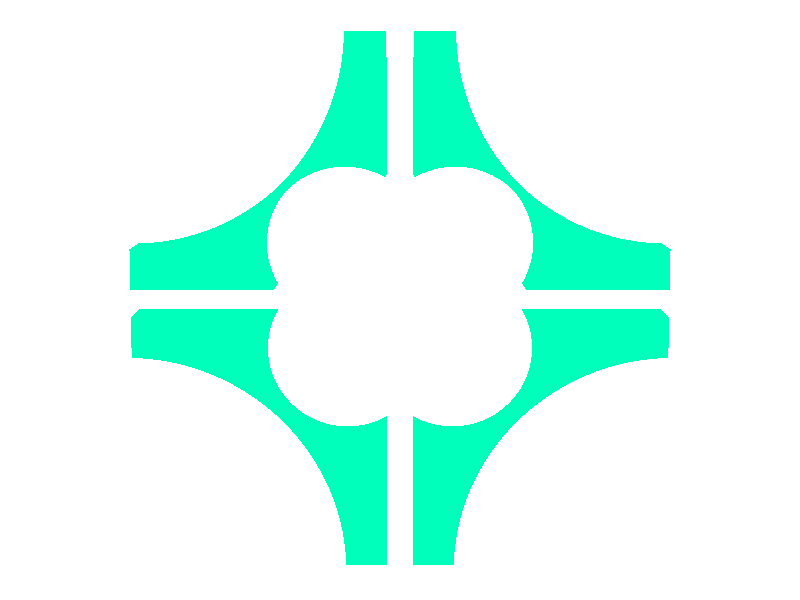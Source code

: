 #include "colors.inc"  
#include "shapes.inc"  
#include "shapes2.inc"  
#include "textures.inc"
#include "stones.inc"

/***************************************************************************/

#declare GlassWing = texture
   {
// for debug only 
    pigment {SpringGreen}
    finish  {Metal}

//   pigment {color red 0.8 green 1 blue 0.55 filter 0.85}
//   finish 
//      {
//      ambient 0.3
//      diffuse 0.1
//      specular 0.8
//      reflection 0.15
//      refraction 0.9
//      ior 1.45
//      roughness 0.0003
//      phong 1 phong_size 400
//      }
   }

declare wing = difference
   {
   box {<0, 0, -.1> <7/8, 7/8, .1> translate <7/64, 7/64, 0>}
   cylinder {<1/4, 1/4, -1> <1/4, 1/4, 2> 4.5/16}
   cylinder {<1, 1, -1> <1, 1, 2> 3/4}
   texture  {GlassWing}
   }

declare tear = union
   {
   sphere {<5/32, 5/32, 0> 5/32}
   cone {<0,0,0>, 0  <5/64, 5/64, 0>, .1105}
   texture
      {
      pigment {White}
      finish  {Metal ambient 0.2}
      }
   translate <1/8, 1/8, 0>
   }


declare corner = union
   {
   object {wing }
   object {tear}
//   translate <-1/32, -1/32, 0>
   translate <-1/16, -1/16, 0>
   }

declare CloverLogo = union
   {
   object {corner rotate <0, 0, 0>}
   object {corner rotate <0, 0, 90>}
   object {corner rotate <0, 0, -90>}
   object {corner rotate <0, 0, 180>}
// scale  <1, 1, 2>
   }


camera 
   {
   location  <0.0,  .8, -6>
   direction <0.0, 0.0, 2.9>
   up        <0.0, 1.0, 0>
   right     <4/3, 0.0, 0>
   look_at   <0,   0,   0>
   }


light_source { <1, 5, -50.0> colour White }
light_source { <50, 80, -20.0> colour White }
light_source { <-50, 15, -10.0> colour White }


sphere
   {
   <0, 0, 0> 1000
   texture
      {
      finish  {ambient 1 diffuse 0}
      pigment {color White}
      }
   }

object
   {
   CloverLogo
   rotate <0, clock * 180, 0>
   }

